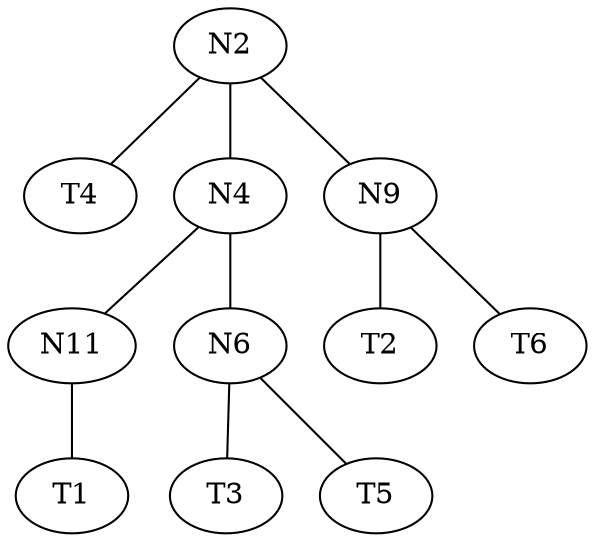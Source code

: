 digraph DG {
  edge [arrowhead = none]
  N2 -> T4
  N2 -> N4
  N2 -> N9
  N4 -> N11
  N4 -> N6
  N6 -> T3
  N6 -> T5
  N11 -> T1
  N9 -> T2
  N9 -> T6
}
